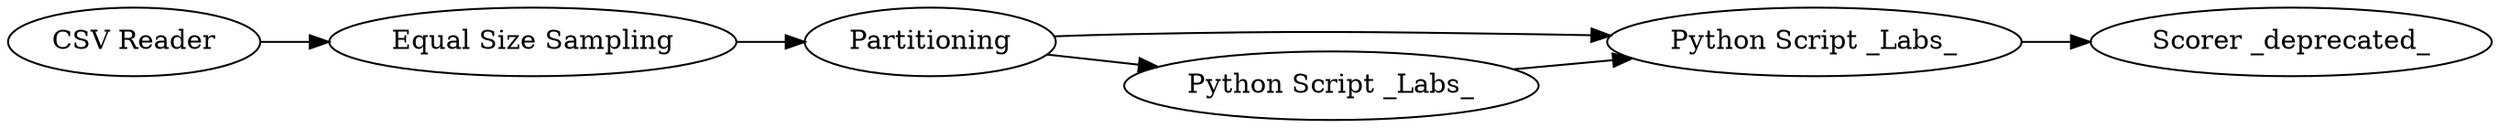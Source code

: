 digraph {
	"-3364029187359294737_1958" [label="Python Script _Labs_"]
	"-3364029187359294737_1959" [label=Partitioning]
	"-3364029187359294737_1957" [label="Python Script _Labs_"]
	"-3364029187359294737_1956" [label="CSV Reader"]
	"-3364029187359294737_15" [label="Equal Size Sampling"]
	"-3364029187359294737_5" [label="Scorer _deprecated_"]
	"-3364029187359294737_1959" -> "-3364029187359294737_1958"
	"-3364029187359294737_1959" -> "-3364029187359294737_1957"
	"-3364029187359294737_1957" -> "-3364029187359294737_1958"
	"-3364029187359294737_1958" -> "-3364029187359294737_5"
	"-3364029187359294737_15" -> "-3364029187359294737_1959"
	"-3364029187359294737_1956" -> "-3364029187359294737_15"
	rankdir=LR
}
